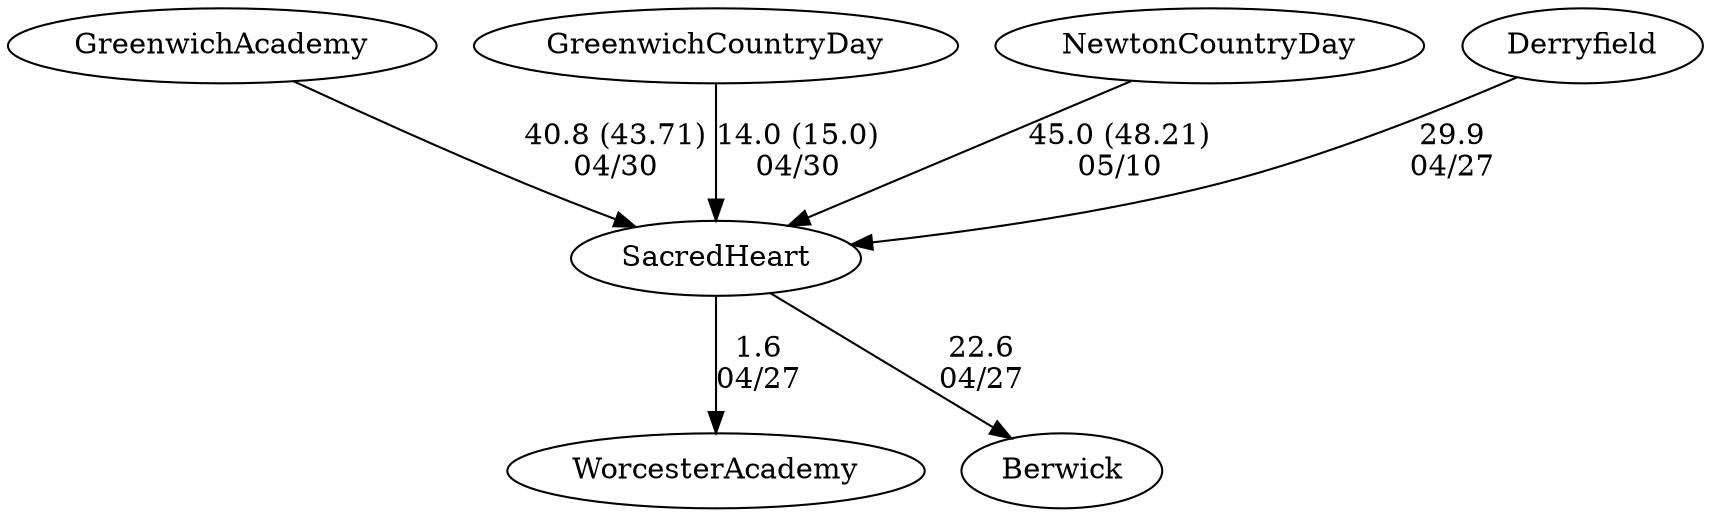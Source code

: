 digraph girls1foursSacredHeart {WorcesterAcademy [URL="girls1foursWorcesterAcademy.html"];SacredHeart [URL="girls1foursSacredHeart.html"];GreenwichAcademy [URL="girls1foursGreenwichAcademy.html"];GreenwichCountryDay [URL="girls1foursGreenwichCountryDay.html"];NewtonCountryDay [URL="girls1foursNewtonCountryDay.html"];Derryfield [URL="girls1foursDerryfield.html"];Berwick [URL="girls1foursBerwick.html"];Derryfield -> SacredHeart[label="29.9
04/27", weight="71", tooltip="NEIRA Girls Fours, Worcester Academy, Berwick Academy, Derryfield, Sacred Heart-Greenwich			
Conditions: Strong cross/tailwind (20mph), heavy chop throughout races. Wind picked up considerably between 1st and last races Comments: Girls V1 race was approximately 1550 meters. Girls 2V race was approximately 1475 meters.
None", URL="https://www.row2k.com/results/resultspage.cfm?UID=5100A5CA83A99A9CD2E37FEC65103FEF&cat=1", random="random"]; 
SacredHeart -> WorcesterAcademy[label="1.6
04/27", weight="99", tooltip="NEIRA Girls Fours, Worcester Academy, Berwick Academy, Derryfield, Sacred Heart-Greenwich			
Conditions: Strong cross/tailwind (20mph), heavy chop throughout races. Wind picked up considerably between 1st and last races Comments: Girls V1 race was approximately 1550 meters. Girls 2V race was approximately 1475 meters.
None", URL="https://www.row2k.com/results/resultspage.cfm?UID=5100A5CA83A99A9CD2E37FEC65103FEF&cat=1", random="random"]; 
SacredHeart -> Berwick[label="22.6
04/27", weight="78", tooltip="NEIRA Girls Fours, Worcester Academy, Berwick Academy, Derryfield, Sacred Heart-Greenwich			
Conditions: Strong cross/tailwind (20mph), heavy chop throughout races. Wind picked up considerably between 1st and last races Comments: Girls V1 race was approximately 1550 meters. Girls 2V race was approximately 1475 meters.
None", URL="https://www.row2k.com/results/resultspage.cfm?UID=5100A5CA83A99A9CD2E37FEC65103FEF&cat=1", random="random"]; 
NewtonCountryDay -> SacredHeart[label="45.0 (48.21)
05/10", weight="55", tooltip="NEIRA Girls Fours, Sacred Heart Greenwich vs Newton Country Day School			
Distance: 1400 Conditions: Gusty winds for the first 1k-1.1k, cross head coming from NW. Wind gusts up to 32 MPH. Wind increased tremendously throughout racing, 3V race saw the worst of it. Comments: Newton had a 4V so they raced in the 3V category as well. Although wind was not great, everyone had a safe and good race. Thank you Newton for coming!
None", URL="https://www.row2k.com/results/resultspage.cfm?UID=69E2534D24EE4C0304E7D5167863CA1A&cat=1", random="random"]; 
GreenwichAcademy -> SacredHeart[label="40.8 (43.71)
04/30", weight="60", tooltip="NEIRA Girls Fours,Greenwich Academy, Sacred Heart, Greenwich Country Day			
Distance: 1400m Conditions: Race order: 2V, 3V, 1V.
2V race rowed into approximately 12 mph cross headwind. Due to the wind, alignment took a little longer, and pushed the race to about 1420m.
3V saw an increase in winds and a pronounced shift to a truer crosswind in the last 400m.
1V had the balmiest conditions, with a weaker cross head.
Water for all races was relatively flat, with the 1V seeing the best water. All racing was against the tide. Comments: GA and SH fielded three varsity boats; GCDS fielded a 1V and 2V and entered a novice boys boat into the 3V as an exhibition event.
Thanks to SH and GCDS for coming out to race.
None", URL="https://www.row2k.com/results/resultspage.cfm?UID=7F031922B617DDED37366A28DFAE8830&cat=1", random="random"]; 
GreenwichCountryDay -> SacredHeart[label="14.0 (15.0)
04/30", weight="86", tooltip="NEIRA Girls Fours,Greenwich Academy, Sacred Heart, Greenwich Country Day			
Distance: 1400m Conditions: Race order: 2V, 3V, 1V.
2V race rowed into approximately 12 mph cross headwind. Due to the wind, alignment took a little longer, and pushed the race to about 1420m.
3V saw an increase in winds and a pronounced shift to a truer crosswind in the last 400m.
1V had the balmiest conditions, with a weaker cross head.
Water for all races was relatively flat, with the 1V seeing the best water. All racing was against the tide. Comments: GA and SH fielded three varsity boats; GCDS fielded a 1V and 2V and entered a novice boys boat into the 3V as an exhibition event.
Thanks to SH and GCDS for coming out to race.
None", URL="https://www.row2k.com/results/resultspage.cfm?UID=7F031922B617DDED37366A28DFAE8830&cat=1", random="random"]}